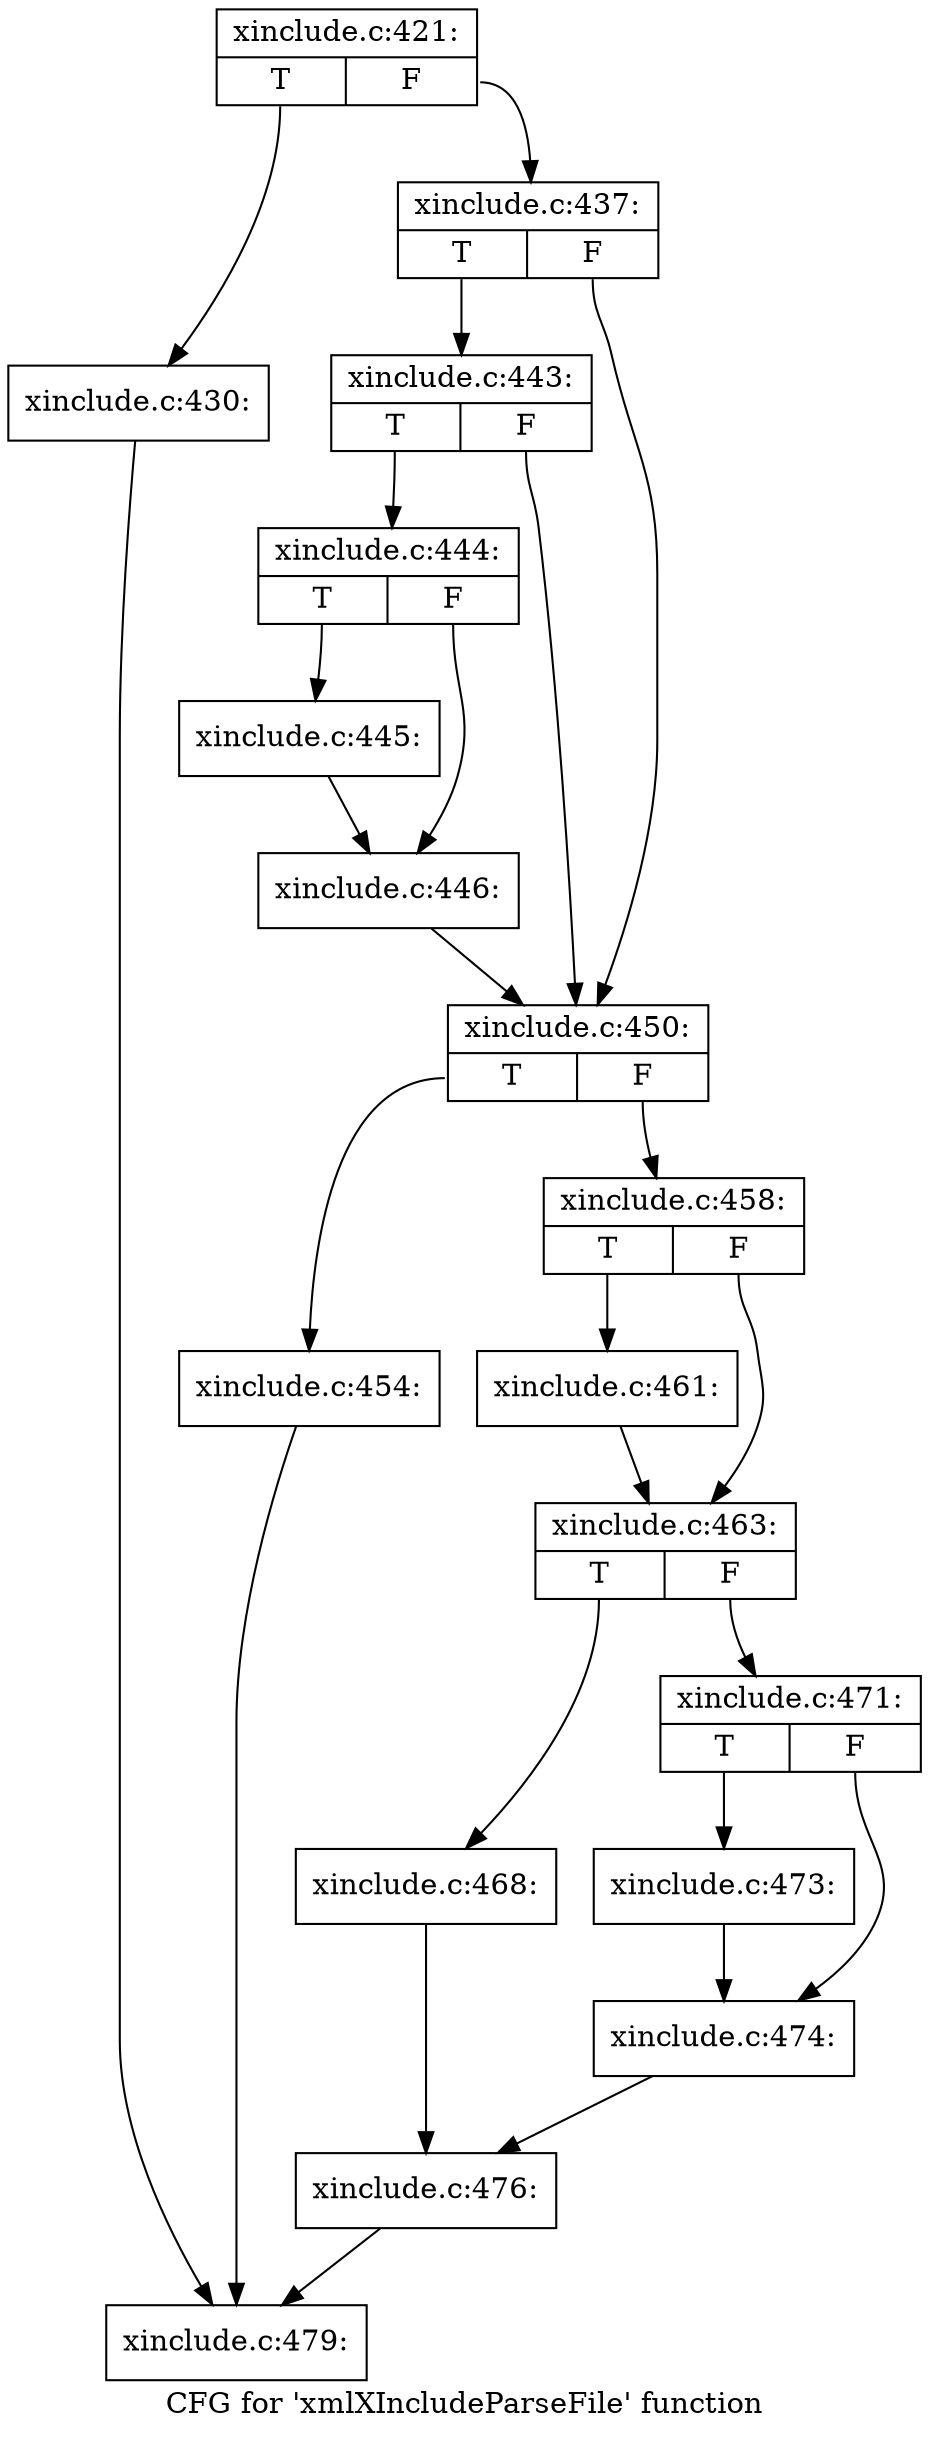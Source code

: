 digraph "CFG for 'xmlXIncludeParseFile' function" {
	label="CFG for 'xmlXIncludeParseFile' function";

	Node0x54fb620 [shape=record,label="{xinclude.c:421:|{<s0>T|<s1>F}}"];
	Node0x54fb620:s0 -> Node0x555ef30;
	Node0x54fb620:s1 -> Node0x555f140;
	Node0x555ef30 [shape=record,label="{xinclude.c:430:}"];
	Node0x555ef30 -> Node0x5506020;
	Node0x555f140 [shape=record,label="{xinclude.c:437:|{<s0>T|<s1>F}}"];
	Node0x555f140:s0 -> Node0x555fa70;
	Node0x555f140:s1 -> Node0x555fa20;
	Node0x555fa70 [shape=record,label="{xinclude.c:443:|{<s0>T|<s1>F}}"];
	Node0x555fa70:s0 -> Node0x555f9d0;
	Node0x555fa70:s1 -> Node0x555fa20;
	Node0x555f9d0 [shape=record,label="{xinclude.c:444:|{<s0>T|<s1>F}}"];
	Node0x555f9d0:s0 -> Node0x55603a0;
	Node0x555f9d0:s1 -> Node0x55603f0;
	Node0x55603a0 [shape=record,label="{xinclude.c:445:}"];
	Node0x55603a0 -> Node0x55603f0;
	Node0x55603f0 [shape=record,label="{xinclude.c:446:}"];
	Node0x55603f0 -> Node0x555fa20;
	Node0x555fa20 [shape=record,label="{xinclude.c:450:|{<s0>T|<s1>F}}"];
	Node0x555fa20:s0 -> Node0x54c5bd0;
	Node0x555fa20:s1 -> Node0x54c5d30;
	Node0x54c5bd0 [shape=record,label="{xinclude.c:454:}"];
	Node0x54c5bd0 -> Node0x5506020;
	Node0x54c5d30 [shape=record,label="{xinclude.c:458:|{<s0>T|<s1>F}}"];
	Node0x54c5d30:s0 -> Node0x555e7b0;
	Node0x54c5d30:s1 -> Node0x5564490;
	Node0x555e7b0 [shape=record,label="{xinclude.c:461:}"];
	Node0x555e7b0 -> Node0x5564490;
	Node0x5564490 [shape=record,label="{xinclude.c:463:|{<s0>T|<s1>F}}"];
	Node0x5564490:s0 -> Node0x545b1c0;
	Node0x5564490:s1 -> Node0x5565af0;
	Node0x545b1c0 [shape=record,label="{xinclude.c:468:}"];
	Node0x545b1c0 -> Node0x55652e0;
	Node0x5565af0 [shape=record,label="{xinclude.c:471:|{<s0>T|<s1>F}}"];
	Node0x5565af0:s0 -> Node0x5566070;
	Node0x5565af0:s1 -> Node0x55660c0;
	Node0x5566070 [shape=record,label="{xinclude.c:473:}"];
	Node0x5566070 -> Node0x55660c0;
	Node0x55660c0 [shape=record,label="{xinclude.c:474:}"];
	Node0x55660c0 -> Node0x55652e0;
	Node0x55652e0 [shape=record,label="{xinclude.c:476:}"];
	Node0x55652e0 -> Node0x5506020;
	Node0x5506020 [shape=record,label="{xinclude.c:479:}"];
}
